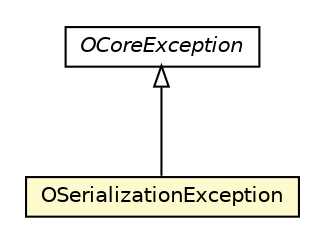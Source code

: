 #!/usr/local/bin/dot
#
# Class diagram 
# Generated by UMLGraph version R5_6-24-gf6e263 (http://www.umlgraph.org/)
#

digraph G {
	edge [fontname="Helvetica",fontsize=10,labelfontname="Helvetica",labelfontsize=10];
	node [fontname="Helvetica",fontsize=10,shape=plaintext];
	nodesep=0.25;
	ranksep=0.5;
	// com.orientechnologies.orient.core.exception.OCoreException
	c6425980 [label=<<table title="com.orientechnologies.orient.core.exception.OCoreException" border="0" cellborder="1" cellspacing="0" cellpadding="2" port="p" href="./OCoreException.html">
		<tr><td><table border="0" cellspacing="0" cellpadding="1">
<tr><td align="center" balign="center"><font face="Helvetica-Oblique"> OCoreException </font></td></tr>
		</table></td></tr>
		</table>>, URL="./OCoreException.html", fontname="Helvetica", fontcolor="black", fontsize=10.0];
	// com.orientechnologies.orient.core.exception.OSerializationException
	c6426020 [label=<<table title="com.orientechnologies.orient.core.exception.OSerializationException" border="0" cellborder="1" cellspacing="0" cellpadding="2" port="p" bgcolor="lemonChiffon" href="./OSerializationException.html">
		<tr><td><table border="0" cellspacing="0" cellpadding="1">
<tr><td align="center" balign="center"> OSerializationException </td></tr>
		</table></td></tr>
		</table>>, URL="./OSerializationException.html", fontname="Helvetica", fontcolor="black", fontsize=10.0];
	//com.orientechnologies.orient.core.exception.OSerializationException extends com.orientechnologies.orient.core.exception.OCoreException
	c6425980:p -> c6426020:p [dir=back,arrowtail=empty];
}

